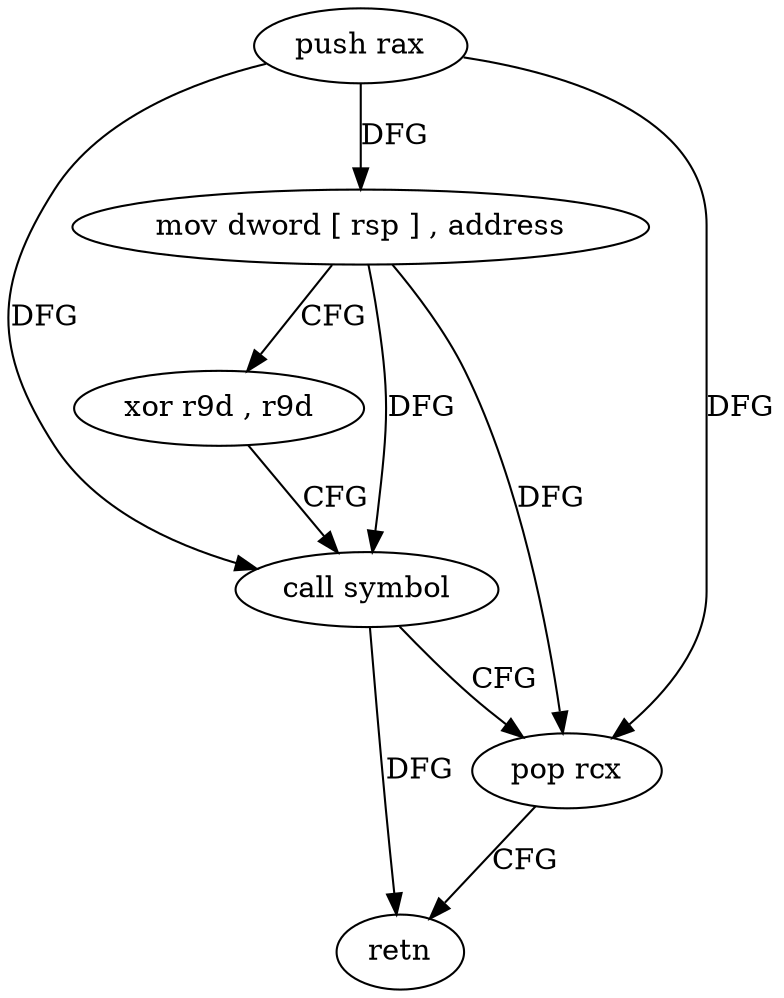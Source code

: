 digraph "func" {
"4209232" [label = "push rax" ]
"4209233" [label = "mov dword [ rsp ] , address" ]
"4209240" [label = "xor r9d , r9d" ]
"4209243" [label = "call symbol" ]
"4209248" [label = "pop rcx" ]
"4209249" [label = "retn" ]
"4209232" -> "4209233" [ label = "DFG" ]
"4209232" -> "4209243" [ label = "DFG" ]
"4209232" -> "4209248" [ label = "DFG" ]
"4209233" -> "4209240" [ label = "CFG" ]
"4209233" -> "4209243" [ label = "DFG" ]
"4209233" -> "4209248" [ label = "DFG" ]
"4209240" -> "4209243" [ label = "CFG" ]
"4209243" -> "4209248" [ label = "CFG" ]
"4209243" -> "4209249" [ label = "DFG" ]
"4209248" -> "4209249" [ label = "CFG" ]
}
